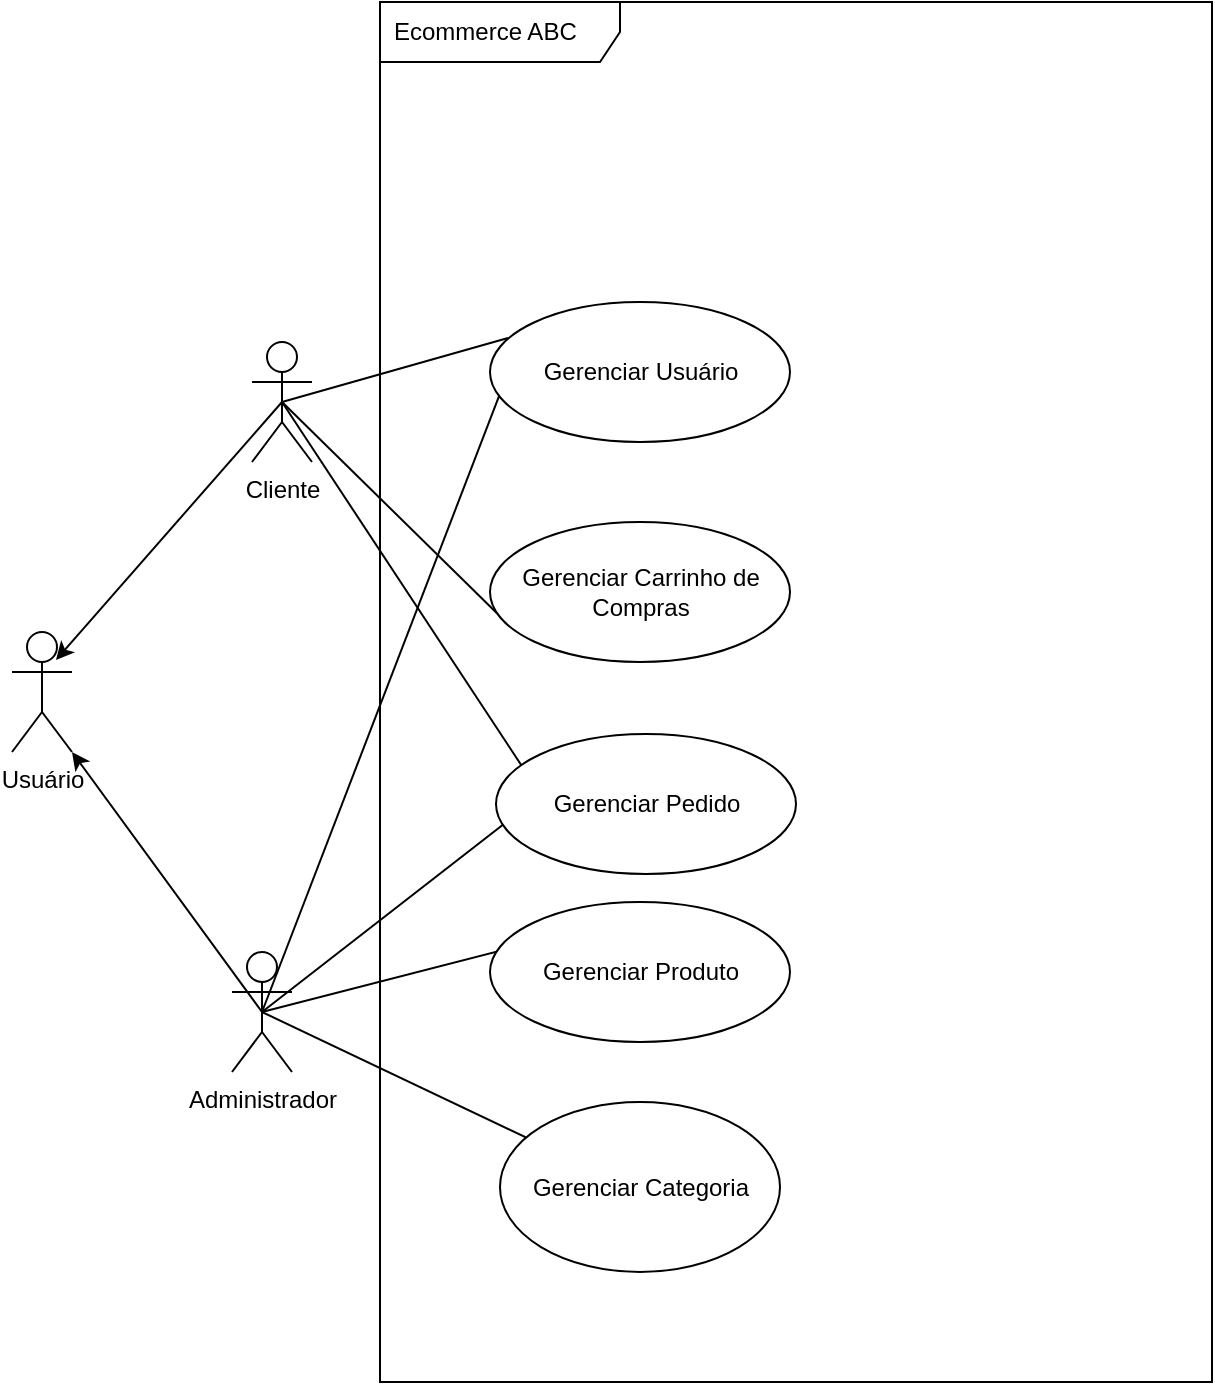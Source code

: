 <mxfile>
    <diagram id="hbv_25Zre18BQVSPGqQk" name="Visão Geral - Dominio">
        <mxGraphModel dx="246" dy="526" grid="1" gridSize="10" guides="1" tooltips="1" connect="1" arrows="1" fold="1" page="1" pageScale="1" pageWidth="827" pageHeight="1169" math="0" shadow="0">
            <root>
                <mxCell id="0"/>
                <mxCell id="1" parent="0"/>
                <mxCell id="7AtsUBYL-CZAwntRTPEt-1" value="Ecommerce ABC" style="shape=umlFrame;whiteSpace=wrap;html=1;width=120;height=30;boundedLbl=1;verticalAlign=middle;align=left;spacingLeft=5;" parent="1" vertex="1">
                    <mxGeometry x="214" y="50" width="416" height="690" as="geometry"/>
                </mxCell>
                <mxCell id="7AtsUBYL-CZAwntRTPEt-6" style="edgeStyle=none;html=1;exitX=0.5;exitY=0.5;exitDx=0;exitDy=0;exitPerimeter=0;entryX=0.733;entryY=0.233;entryDx=0;entryDy=0;entryPerimeter=0;" parent="1" source="7AtsUBYL-CZAwntRTPEt-2" target="7AtsUBYL-CZAwntRTPEt-5" edge="1">
                    <mxGeometry relative="1" as="geometry"/>
                </mxCell>
                <mxCell id="7AtsUBYL-CZAwntRTPEt-26" style="edgeStyle=none;html=1;exitX=0.5;exitY=0.5;exitDx=0;exitDy=0;exitPerimeter=0;entryX=0.06;entryY=0.257;entryDx=0;entryDy=0;entryPerimeter=0;endArrow=none;endFill=0;" parent="1" source="7AtsUBYL-CZAwntRTPEt-2" target="7AtsUBYL-CZAwntRTPEt-22" edge="1">
                    <mxGeometry relative="1" as="geometry"/>
                </mxCell>
                <mxCell id="7AtsUBYL-CZAwntRTPEt-27" style="edgeStyle=none;html=1;exitX=0.5;exitY=0.5;exitDx=0;exitDy=0;exitPerimeter=0;entryX=0.053;entryY=0.714;entryDx=0;entryDy=0;entryPerimeter=0;endArrow=none;endFill=0;" parent="1" source="7AtsUBYL-CZAwntRTPEt-2" target="7AtsUBYL-CZAwntRTPEt-21" edge="1">
                    <mxGeometry relative="1" as="geometry"/>
                </mxCell>
                <mxCell id="7AtsUBYL-CZAwntRTPEt-28" style="edgeStyle=none;html=1;exitX=0.5;exitY=0.5;exitDx=0;exitDy=0;exitPerimeter=0;entryX=0.253;entryY=0.771;entryDx=0;entryDy=0;entryPerimeter=0;" parent="1" source="7AtsUBYL-CZAwntRTPEt-2" target="7AtsUBYL-CZAwntRTPEt-20" edge="1">
                    <mxGeometry relative="1" as="geometry"/>
                </mxCell>
                <mxCell id="7AtsUBYL-CZAwntRTPEt-2" value="Cliente&lt;br&gt;" style="shape=umlActor;verticalLabelPosition=bottom;verticalAlign=top;html=1;" parent="1" vertex="1">
                    <mxGeometry x="150" y="220" width="30" height="60" as="geometry"/>
                </mxCell>
                <mxCell id="7AtsUBYL-CZAwntRTPEt-7" style="edgeStyle=none;html=1;exitX=0.5;exitY=0.5;exitDx=0;exitDy=0;exitPerimeter=0;entryX=1;entryY=1;entryDx=0;entryDy=0;entryPerimeter=0;" parent="1" source="7AtsUBYL-CZAwntRTPEt-3" target="7AtsUBYL-CZAwntRTPEt-5" edge="1">
                    <mxGeometry relative="1" as="geometry"/>
                </mxCell>
                <mxCell id="7AtsUBYL-CZAwntRTPEt-24" style="edgeStyle=none;html=1;exitX=0.5;exitY=0.5;exitDx=0;exitDy=0;exitPerimeter=0;entryX=0.033;entryY=0.657;entryDx=0;entryDy=0;entryPerimeter=0;endArrow=none;endFill=0;" parent="1" source="7AtsUBYL-CZAwntRTPEt-3" target="7AtsUBYL-CZAwntRTPEt-22" edge="1">
                    <mxGeometry relative="1" as="geometry"/>
                </mxCell>
                <mxCell id="7AtsUBYL-CZAwntRTPEt-25" style="edgeStyle=none;html=1;exitX=0.5;exitY=0.5;exitDx=0;exitDy=0;exitPerimeter=0;entryX=0.12;entryY=0.486;entryDx=0;entryDy=0;entryPerimeter=0;" parent="1" source="7AtsUBYL-CZAwntRTPEt-3" target="7AtsUBYL-CZAwntRTPEt-20" edge="1">
                    <mxGeometry relative="1" as="geometry"/>
                </mxCell>
                <mxCell id="2" style="edgeStyle=none;html=1;exitX=0.5;exitY=0.5;exitDx=0;exitDy=0;exitPerimeter=0;entryX=0.879;entryY=0.824;entryDx=0;entryDy=0;entryPerimeter=0;endArrow=none;endFill=0;" parent="1" source="7AtsUBYL-CZAwntRTPEt-3" target="7AtsUBYL-CZAwntRTPEt-15" edge="1">
                    <mxGeometry relative="1" as="geometry"/>
                </mxCell>
                <mxCell id="3" style="edgeStyle=none;html=1;exitX=0.5;exitY=0.5;exitDx=0;exitDy=0;exitPerimeter=0;entryX=0.407;entryY=0.143;entryDx=0;entryDy=0;entryPerimeter=0;endArrow=none;endFill=0;" parent="1" source="7AtsUBYL-CZAwntRTPEt-3" target="7AtsUBYL-CZAwntRTPEt-10" edge="1">
                    <mxGeometry relative="1" as="geometry"/>
                </mxCell>
                <mxCell id="7AtsUBYL-CZAwntRTPEt-3" value="Administrador&lt;br&gt;" style="shape=umlActor;verticalLabelPosition=bottom;verticalAlign=top;html=1;" parent="1" vertex="1">
                    <mxGeometry x="140" y="525" width="30" height="60" as="geometry"/>
                </mxCell>
                <mxCell id="7AtsUBYL-CZAwntRTPEt-5" value="Usuário" style="shape=umlActor;verticalLabelPosition=bottom;verticalAlign=top;html=1;" parent="1" vertex="1">
                    <mxGeometry x="30" y="365" width="30" height="60" as="geometry"/>
                </mxCell>
                <mxCell id="7AtsUBYL-CZAwntRTPEt-10" value="Gerenciar Produto" style="shape=ellipse;container=1;horizontal=1;horizontalStack=0;resizeParent=1;resizeParentMax=0;resizeLast=0;html=1;dashed=0;collapsible=0;" parent="1" vertex="1">
                    <mxGeometry x="269" y="500" width="150" height="70" as="geometry"/>
                </mxCell>
                <mxCell id="7AtsUBYL-CZAwntRTPEt-15" value="Gerenciar Categoria" style="shape=ellipse;container=1;horizontal=1;horizontalStack=0;resizeParent=1;resizeParentMax=0;resizeLast=0;html=1;dashed=0;collapsible=0;" parent="1" vertex="1">
                    <mxGeometry x="274" y="600" width="140" height="85" as="geometry"/>
                </mxCell>
                <mxCell id="7AtsUBYL-CZAwntRTPEt-20" value="Gerenciar Pedido" style="shape=ellipse;container=1;horizontal=1;horizontalStack=0;resizeParent=1;resizeParentMax=0;resizeLast=0;html=1;dashed=0;collapsible=0;" parent="1" vertex="1">
                    <mxGeometry x="272" y="416" width="150" height="70" as="geometry"/>
                </mxCell>
                <mxCell id="7AtsUBYL-CZAwntRTPEt-21" value="Gerenciar Carrinho de&lt;br&gt;Compras" style="shape=ellipse;container=1;horizontal=1;horizontalStack=0;resizeParent=1;resizeParentMax=0;resizeLast=0;html=1;dashed=0;collapsible=0;" parent="1" vertex="1">
                    <mxGeometry x="269" y="310" width="150" height="70" as="geometry"/>
                </mxCell>
                <mxCell id="7AtsUBYL-CZAwntRTPEt-22" value="Gerenciar Usuário" style="shape=ellipse;container=1;horizontal=1;horizontalStack=0;resizeParent=1;resizeParentMax=0;resizeLast=0;html=1;dashed=0;collapsible=0;" parent="1" vertex="1">
                    <mxGeometry x="269" y="200" width="150" height="70" as="geometry"/>
                </mxCell>
            </root>
        </mxGraphModel>
    </diagram>
    <diagram id="3tDndTHBtiE-3G2bAYCB" name="Subdominio - Catálogo">
        <mxGraphModel dx="1073" dy="526" grid="1" gridSize="10" guides="1" tooltips="1" connect="1" arrows="1" fold="1" page="1" pageScale="1" pageWidth="827" pageHeight="1169" math="0" shadow="0">
            <root>
                <mxCell id="0"/>
                <mxCell id="1" parent="0"/>
                <mxCell id="T5o4aBWp9xC5o_Tx7V7U-3" style="edgeStyle=none;html=1;exitX=0.5;exitY=0.5;exitDx=0;exitDy=0;exitPerimeter=0;entryX=0.029;entryY=0.365;entryDx=0;entryDy=0;entryPerimeter=0;endArrow=none;endFill=0;" parent="1" source="4_Cu5WtFcytxeWhbeLPB-1" target="T5o4aBWp9xC5o_Tx7V7U-1" edge="1">
                    <mxGeometry relative="1" as="geometry"/>
                </mxCell>
                <mxCell id="4_Cu5WtFcytxeWhbeLPB-1" value="Administrador&lt;br&gt;" style="shape=umlActor;verticalLabelPosition=bottom;verticalAlign=top;html=1;" parent="1" vertex="1">
                    <mxGeometry x="5" y="268" width="30" height="60" as="geometry"/>
                </mxCell>
                <mxCell id="H6rx0YEpCIapI9fgpFn4-1" value="Subdominio - Catálogo" style="shape=umlFrame;whiteSpace=wrap;html=1;width=140;height=30;boundedLbl=1;verticalAlign=middle;align=left;spacingLeft=5;" parent="1" vertex="1">
                    <mxGeometry x="59" y="60" width="761" height="1070" as="geometry"/>
                </mxCell>
                <mxCell id="T5o4aBWp9xC5o_Tx7V7U-1" value="Gerenciar Categoria" style="shape=ellipse;container=1;horizontal=1;horizontalStack=0;resizeParent=1;resizeParentMax=0;resizeLast=0;html=1;dashed=0;collapsible=0;" parent="1" vertex="1">
                    <mxGeometry x="71" y="268" width="140" height="85" as="geometry"/>
                </mxCell>
                <mxCell id="T5o4aBWp9xC5o_Tx7V7U-2" value="Criar Categoria" style="shape=ellipse;container=1;horizontal=1;horizontalStack=0;resizeParent=1;resizeParentMax=0;resizeLast=0;html=1;dashed=0;collapsible=0;" parent="1" vertex="1">
                    <mxGeometry x="250" y="120" width="140" height="85" as="geometry"/>
                </mxCell>
                <mxCell id="T5o4aBWp9xC5o_Tx7V7U-19" value="&amp;lt;&amp;lt;extend&amp;gt;&amp;gt;" style="html=1;verticalAlign=bottom;labelBackgroundColor=none;endArrow=open;endFill=0;dashed=1;entryX=0.914;entryY=0.165;entryDx=0;entryDy=0;entryPerimeter=0;" parent="T5o4aBWp9xC5o_Tx7V7U-2" target="T5o4aBWp9xC5o_Tx7V7U-1" edge="1">
                    <mxGeometry width="160" relative="1" as="geometry">
                        <mxPoint y="42" as="sourcePoint"/>
                        <mxPoint x="160" y="42" as="targetPoint"/>
                    </mxGeometry>
                </mxCell>
                <mxCell id="T5o4aBWp9xC5o_Tx7V7U-4" value="Recuperar Categoria" style="shape=ellipse;container=1;horizontal=1;horizontalStack=0;resizeParent=1;resizeParentMax=0;resizeLast=0;html=1;dashed=0;collapsible=0;" parent="1" vertex="1">
                    <mxGeometry x="250" y="217" width="140" height="85" as="geometry"/>
                </mxCell>
                <mxCell id="T5o4aBWp9xC5o_Tx7V7U-15" value="&amp;lt;&amp;lt;extend&amp;gt;&amp;gt;" style="html=1;verticalAlign=bottom;labelBackgroundColor=none;endArrow=open;endFill=0;dashed=1;entryX=0.993;entryY=0.294;entryDx=0;entryDy=0;entryPerimeter=0;" parent="T5o4aBWp9xC5o_Tx7V7U-4" target="T5o4aBWp9xC5o_Tx7V7U-1" edge="1">
                    <mxGeometry width="160" relative="1" as="geometry">
                        <mxPoint y="30" as="sourcePoint"/>
                        <mxPoint x="160" y="30" as="targetPoint"/>
                    </mxGeometry>
                </mxCell>
                <mxCell id="T5o4aBWp9xC5o_Tx7V7U-5" value="Atualizar Categoria" style="shape=ellipse;container=1;horizontal=1;horizontalStack=0;resizeParent=1;resizeParentMax=0;resizeLast=0;html=1;dashed=0;collapsible=0;" parent="1" vertex="1">
                    <mxGeometry x="250" y="310" width="140" height="85" as="geometry"/>
                </mxCell>
                <mxCell id="T5o4aBWp9xC5o_Tx7V7U-20" value="&amp;lt;&amp;lt;extend&amp;gt;&amp;gt;" style="html=1;verticalAlign=bottom;labelBackgroundColor=none;endArrow=open;endFill=0;dashed=1;entryX=1.014;entryY=0.624;entryDx=0;entryDy=0;entryPerimeter=0;" parent="T5o4aBWp9xC5o_Tx7V7U-5" target="T5o4aBWp9xC5o_Tx7V7U-1" edge="1">
                    <mxGeometry width="160" relative="1" as="geometry">
                        <mxPoint x="10" y="29.5" as="sourcePoint"/>
                        <mxPoint x="170" y="29.5" as="targetPoint"/>
                    </mxGeometry>
                </mxCell>
                <mxCell id="T5o4aBWp9xC5o_Tx7V7U-6" value="Deletar Categoria" style="shape=ellipse;container=1;horizontal=1;horizontalStack=0;resizeParent=1;resizeParentMax=0;resizeLast=0;html=1;dashed=0;collapsible=0;" parent="1" vertex="1">
                    <mxGeometry x="250" y="420" width="140" height="85" as="geometry"/>
                </mxCell>
                <mxCell id="T5o4aBWp9xC5o_Tx7V7U-21" value="&amp;lt;&amp;lt;extend&amp;gt;&amp;gt;" style="html=1;verticalAlign=bottom;labelBackgroundColor=none;endArrow=open;endFill=0;dashed=1;entryX=0.821;entryY=0.882;entryDx=0;entryDy=0;entryPerimeter=0;" parent="T5o4aBWp9xC5o_Tx7V7U-6" target="T5o4aBWp9xC5o_Tx7V7U-1" edge="1">
                    <mxGeometry width="160" relative="1" as="geometry">
                        <mxPoint x="1" y="40" as="sourcePoint"/>
                        <mxPoint x="161" y="40" as="targetPoint"/>
                    </mxGeometry>
                </mxCell>
                <mxCell id="T5o4aBWp9xC5o_Tx7V7U-26" style="edgeStyle=none;html=1;exitX=0;exitY=0.5;exitDx=0;exitDy=0;endArrow=classic;endFill=1;entryX=0.929;entryY=0.388;entryDx=0;entryDy=0;entryPerimeter=0;" parent="1" source="T5o4aBWp9xC5o_Tx7V7U-22" target="T5o4aBWp9xC5o_Tx7V7U-4" edge="1">
                    <mxGeometry relative="1" as="geometry">
                        <mxPoint x="510" y="228" as="targetPoint"/>
                    </mxGeometry>
                </mxCell>
                <mxCell id="T5o4aBWp9xC5o_Tx7V7U-22" value="Recuperar Categoria por ID" style="shape=ellipse;container=1;horizontal=1;horizontalStack=0;resizeParent=1;resizeParentMax=0;resizeLast=0;html=1;dashed=0;collapsible=0;" parent="1" vertex="1">
                    <mxGeometry x="440" y="130" width="170" height="90" as="geometry"/>
                </mxCell>
                <mxCell id="T5o4aBWp9xC5o_Tx7V7U-27" style="edgeStyle=none;html=1;exitX=0;exitY=0.5;exitDx=0;exitDy=0;entryX=1.007;entryY=0.6;entryDx=0;entryDy=0;entryPerimeter=0;endArrow=classic;endFill=1;" parent="1" source="T5o4aBWp9xC5o_Tx7V7U-24" target="T5o4aBWp9xC5o_Tx7V7U-4" edge="1">
                    <mxGeometry relative="1" as="geometry"/>
                </mxCell>
                <mxCell id="T5o4aBWp9xC5o_Tx7V7U-24" value="Recuperar por Filtro" style="shape=ellipse;container=1;horizontal=1;horizontalStack=0;resizeParent=1;resizeParentMax=0;resizeLast=0;html=1;dashed=0;collapsible=0;" parent="1" vertex="1">
                    <mxGeometry x="450" y="253" width="170" height="90" as="geometry"/>
                </mxCell>
                <mxCell id="T5o4aBWp9xC5o_Tx7V7U-29" style="edgeStyle=none;html=1;exitX=0.5;exitY=0.5;exitDx=0;exitDy=0;exitPerimeter=0;entryX=0.029;entryY=0.365;entryDx=0;entryDy=0;entryPerimeter=0;endArrow=none;endFill=0;" parent="1" source="T5o4aBWp9xC5o_Tx7V7U-30" target="T5o4aBWp9xC5o_Tx7V7U-31" edge="1">
                    <mxGeometry relative="1" as="geometry"/>
                </mxCell>
                <mxCell id="T5o4aBWp9xC5o_Tx7V7U-30" value="Administrador&lt;br&gt;" style="shape=umlActor;verticalLabelPosition=bottom;verticalAlign=top;html=1;" parent="1" vertex="1">
                    <mxGeometry x="5" y="780" width="30" height="60" as="geometry"/>
                </mxCell>
                <mxCell id="T5o4aBWp9xC5o_Tx7V7U-31" value="Gerenciar Produto&lt;br&gt;" style="shape=ellipse;container=1;horizontal=1;horizontalStack=0;resizeParent=1;resizeParentMax=0;resizeLast=0;html=1;dashed=0;collapsible=0;" parent="1" vertex="1">
                    <mxGeometry x="70" y="780" width="140" height="85" as="geometry"/>
                </mxCell>
                <mxCell id="T5o4aBWp9xC5o_Tx7V7U-32" value="Criar Produto" style="shape=ellipse;container=1;horizontal=1;horizontalStack=0;resizeParent=1;resizeParentMax=0;resizeLast=0;html=1;dashed=0;collapsible=0;" parent="1" vertex="1">
                    <mxGeometry x="274" y="610" width="140" height="85" as="geometry"/>
                </mxCell>
                <mxCell id="T5o4aBWp9xC5o_Tx7V7U-33" value="&amp;lt;&amp;lt;extend&amp;gt;&amp;gt;" style="html=1;verticalAlign=bottom;labelBackgroundColor=none;endArrow=open;endFill=0;dashed=1;entryX=0.914;entryY=0.165;entryDx=0;entryDy=0;entryPerimeter=0;" parent="T5o4aBWp9xC5o_Tx7V7U-32" target="T5o4aBWp9xC5o_Tx7V7U-31" edge="1">
                    <mxGeometry width="160" relative="1" as="geometry">
                        <mxPoint y="42" as="sourcePoint"/>
                        <mxPoint x="160" y="42" as="targetPoint"/>
                    </mxGeometry>
                </mxCell>
                <mxCell id="T5o4aBWp9xC5o_Tx7V7U-34" value="Recuperar Produto" style="shape=ellipse;container=1;horizontal=1;horizontalStack=0;resizeParent=1;resizeParentMax=0;resizeLast=0;html=1;dashed=0;collapsible=0;" parent="1" vertex="1">
                    <mxGeometry x="274" y="710" width="140" height="85" as="geometry"/>
                </mxCell>
                <mxCell id="T5o4aBWp9xC5o_Tx7V7U-35" value="&amp;lt;&amp;lt;extend&amp;gt;&amp;gt;" style="html=1;verticalAlign=bottom;labelBackgroundColor=none;endArrow=open;endFill=0;dashed=1;entryX=0.993;entryY=0.294;entryDx=0;entryDy=0;entryPerimeter=0;" parent="T5o4aBWp9xC5o_Tx7V7U-34" target="T5o4aBWp9xC5o_Tx7V7U-31" edge="1">
                    <mxGeometry width="160" relative="1" as="geometry">
                        <mxPoint y="30" as="sourcePoint"/>
                        <mxPoint x="160" y="30" as="targetPoint"/>
                    </mxGeometry>
                </mxCell>
                <mxCell id="T5o4aBWp9xC5o_Tx7V7U-36" value="Atualizar Produto" style="shape=ellipse;container=1;horizontal=1;horizontalStack=0;resizeParent=1;resizeParentMax=0;resizeLast=0;html=1;dashed=0;collapsible=0;" parent="1" vertex="1">
                    <mxGeometry x="273" y="807" width="140" height="85" as="geometry"/>
                </mxCell>
                <mxCell id="T5o4aBWp9xC5o_Tx7V7U-37" value="&amp;lt;&amp;lt;extend&amp;gt;&amp;gt;" style="html=1;verticalAlign=bottom;labelBackgroundColor=none;endArrow=open;endFill=0;dashed=1;entryX=1.014;entryY=0.624;entryDx=0;entryDy=0;entryPerimeter=0;" parent="T5o4aBWp9xC5o_Tx7V7U-36" target="T5o4aBWp9xC5o_Tx7V7U-31" edge="1">
                    <mxGeometry width="160" relative="1" as="geometry">
                        <mxPoint x="10" y="29.5" as="sourcePoint"/>
                        <mxPoint x="170" y="29.5" as="targetPoint"/>
                    </mxGeometry>
                </mxCell>
                <mxCell id="T5o4aBWp9xC5o_Tx7V7U-38" value="Deletar Produto" style="shape=ellipse;container=1;horizontal=1;horizontalStack=0;resizeParent=1;resizeParentMax=0;resizeLast=0;html=1;dashed=0;collapsible=0;" parent="1" vertex="1">
                    <mxGeometry x="270" y="903" width="140" height="85" as="geometry"/>
                </mxCell>
                <mxCell id="T5o4aBWp9xC5o_Tx7V7U-39" value="&amp;lt;&amp;lt;extend&amp;gt;&amp;gt;" style="html=1;verticalAlign=bottom;labelBackgroundColor=none;endArrow=open;endFill=0;dashed=1;entryX=0.821;entryY=0.882;entryDx=0;entryDy=0;entryPerimeter=0;" parent="T5o4aBWp9xC5o_Tx7V7U-38" target="T5o4aBWp9xC5o_Tx7V7U-31" edge="1">
                    <mxGeometry width="160" relative="1" as="geometry">
                        <mxPoint x="1" y="40" as="sourcePoint"/>
                        <mxPoint x="161" y="40" as="targetPoint"/>
                    </mxGeometry>
                </mxCell>
                <mxCell id="T5o4aBWp9xC5o_Tx7V7U-40" style="edgeStyle=none;html=1;exitX=0;exitY=0.5;exitDx=0;exitDy=0;endArrow=classic;endFill=1;entryX=0.936;entryY=0.259;entryDx=0;entryDy=0;entryPerimeter=0;" parent="1" source="T5o4aBWp9xC5o_Tx7V7U-41" target="T5o4aBWp9xC5o_Tx7V7U-34" edge="1">
                    <mxGeometry relative="1" as="geometry">
                        <mxPoint x="512" y="740" as="targetPoint"/>
                    </mxGeometry>
                </mxCell>
                <mxCell id="T5o4aBWp9xC5o_Tx7V7U-41" value="Recuperar Produto por ID" style="shape=ellipse;container=1;horizontal=1;horizontalStack=0;resizeParent=1;resizeParentMax=0;resizeLast=0;html=1;dashed=0;collapsible=0;" parent="1" vertex="1">
                    <mxGeometry x="440" y="640" width="170" height="90" as="geometry"/>
                </mxCell>
                <mxCell id="T5o4aBWp9xC5o_Tx7V7U-42" style="edgeStyle=none;html=1;exitX=0;exitY=0.5;exitDx=0;exitDy=0;entryX=1.007;entryY=0.6;entryDx=0;entryDy=0;entryPerimeter=0;endArrow=classic;endFill=1;" parent="1" source="T5o4aBWp9xC5o_Tx7V7U-43" target="T5o4aBWp9xC5o_Tx7V7U-34" edge="1">
                    <mxGeometry relative="1" as="geometry"/>
                </mxCell>
                <mxCell id="T5o4aBWp9xC5o_Tx7V7U-43" value="Recuperar Produto por Filtro" style="shape=ellipse;container=1;horizontal=1;horizontalStack=0;resizeParent=1;resizeParentMax=0;resizeLast=0;html=1;dashed=0;collapsible=0;" parent="1" vertex="1">
                    <mxGeometry x="430" y="765" width="170" height="90" as="geometry"/>
                </mxCell>
                <mxCell id="T5o4aBWp9xC5o_Tx7V7U-44" value="Adicionar Categoria" style="shape=ellipse;container=1;horizontal=1;horizontalStack=0;resizeParent=1;resizeParentMax=0;resizeLast=0;html=1;dashed=0;collapsible=0;" parent="1" vertex="1">
                    <mxGeometry x="270" y="1000" width="140" height="85" as="geometry"/>
                </mxCell>
                <mxCell id="T5o4aBWp9xC5o_Tx7V7U-45" value="&amp;lt;&amp;lt;extend&amp;gt;&amp;gt;" style="html=1;verticalAlign=bottom;labelBackgroundColor=none;endArrow=open;endFill=0;dashed=1;entryX=0.621;entryY=0.976;entryDx=0;entryDy=0;entryPerimeter=0;" parent="T5o4aBWp9xC5o_Tx7V7U-44" target="T5o4aBWp9xC5o_Tx7V7U-31" edge="1">
                    <mxGeometry width="160" relative="1" as="geometry">
                        <mxPoint x="5" y="30" as="sourcePoint"/>
                        <mxPoint x="165" y="30" as="targetPoint"/>
                    </mxGeometry>
                </mxCell>
                <mxCell id="MRkLGAwsrTWQnWLwpr13-2" style="edgeStyle=none;html=1;exitX=0;exitY=0.5;exitDx=0;exitDy=0;endArrow=classic;endFill=1;" parent="1" source="MRkLGAwsrTWQnWLwpr13-1" edge="1">
                    <mxGeometry relative="1" as="geometry">
                        <mxPoint x="600" y="810" as="targetPoint"/>
                    </mxGeometry>
                </mxCell>
                <mxCell id="MRkLGAwsrTWQnWLwpr13-1" value="Recuperar por Categoria" style="shape=ellipse;container=1;horizontal=1;horizontalStack=0;resizeParent=1;resizeParentMax=0;resizeLast=0;html=1;dashed=0;collapsible=0;" parent="1" vertex="1">
                    <mxGeometry x="642" y="765" width="170" height="90" as="geometry"/>
                </mxCell>
            </root>
        </mxGraphModel>
    </diagram>
</mxfile>